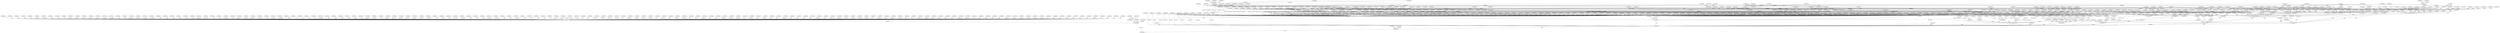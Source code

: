 digraph Ontology {
	page="11,17";
	edge [label="is a"];
	CCO_R0000168 -> CCO_R0000000;
	CCO_R0000007 -> CCO_R0000000;
	CCO_P0000175 -> CCO_P0000193;
	CCO_R0000077 -> CCO_R0000000;
	CCO_R0000111 -> CCO_R0000000;
	edge [label="part_of"];
	CCO_P0000039 -> CCO_P0000016;
	CCO_B0000073 -> CCO_U0000004;
	edge [label="participates_in"];
	CCO_B0000073 -> CCO_P0000194;
	CCO_B0000073 -> CCO_P0000057;
	CCO_P0000288 -> CCO_P0000287;
	CCO_P0000288 -> CCO_P0000199;
	CCO_B0000046 -> CCO_U0000004;
	edge [label="participates_in"];
	CCO_B0000046 -> CCO_P0000004;
	CCO_P0000005 -> CCO_P0000004;
	CCO_R0000138 -> CCO_R0000000;
	CCO_P0000060 -> CCO_P0000059;
	edge [label="part_of"];
	CCO_P0000060 -> CCO_P0000118;
	CCO_P0000115 -> CCO_P0000266;
	edge [label="part_of"];
	CCO_P0000115 -> CCO_P0000112;
	CCO_P0000222 -> CCO_P0000228;
	edge [label="part_of"];
	CCO_P0000222 -> CCO_P0000097;
	CCO_P0000307 -> CCO_P0000057;
	edge [label="part_of"];
	CCO_P0000300 -> CCO_P0000192;
	CCO_P0000300 -> CCO_P0000301;
	CCO_P0000250 -> CCO_P0000249;
	CCO_P0000169 -> CCO_P0000195;
	CCO_P0000169 -> CCO_P0000167;
	edge [label="part_of"];
	CCO_P0000191 -> CCO_P0000104;
	CCO_P0000191 -> CCO_P0000189;
	edge [label="part_of"];
	CCO_P0000134 -> CCO_P0000189;
	CCO_R0000080 -> CCO_R0000000;
	CCO_R0000139 -> CCO_R0000000;
	edge [label="part_of"];
	CCO_P0000179 -> CCO_P0000120;
	CCO_P0000217 -> CCO_P0000216;
	CCO_P0000217 -> CCO_P0000207;
	CCO_B0000144 -> CCO_U0000004;
	edge [label="participates_in"];
	CCO_B0000144 -> CCO_P0000004;
	CCO_P0000214 -> CCO_P0000210;
	CCO_P0000214 -> CCO_P0000126;
	CCO_P0000068 -> CCO_P0000240;
	edge [label="part_of"];
	CCO_P0000068 -> CCO_P0000120;
	CCO_R0000062 -> CCO_R0000000;
	CCO_R0000035 -> CCO_R0000000;
	CCO_B0000063 -> CCO_U0000004;
	edge [label="participates_in"];
	CCO_B0000063 -> CCO_P0000056;
	CCO_P0000160 -> CCO_P0000007;
	edge [label="part_of"];
	CCO_P0000085 -> CCO_P0000084;
	CCO_P0000099 -> CCO_P0000096;
	CCO_R0000131 -> CCO_R0000000;
	CCO_R0000147 -> CCO_R0000000;
	CCO_B0000022 -> CCO_U0000004;
	edge [label="participates_in"];
	CCO_B0000022 -> CCO_P0000108;
	CCO_B0000022 -> CCO_P0000117;
	CCO_B0000022 -> CCO_P0000120;
	CCO_B0000022 -> CCO_P0000103;
	CCO_R0000050 -> CCO_R0000000;
	CCO_B0000092 -> CCO_U0000004;
	edge [label="participates_in"];
	CCO_B0000092 -> CCO_P0000108;
	CCO_B0000101 -> CCO_U0000004;
	edge [label="participates_in"];
	CCO_B0000101 -> CCO_P0000004;
	CCO_R0000085 -> CCO_R0000000;
	edge [label="part_of"];
	CCO_P0000084 -> CCO_P0000037;
	edge [label="part_of"];
	CCO_P0000234 -> CCO_P0000103;
	CCO_R0000091 -> CCO_R0000000;
	CCO_U0000004 -> CCO_U0000003;
	edge [label="part_of"];
	CCO_P0000277 -> CCO_P0000265;
	CCO_P0000303 -> CCO_P0000134;
	edge [label="part_of"];
	CCO_P0000303 -> CCO_P0000192;
	CCO_B0000122 -> CCO_U0000004;
	edge [label="participates_in"];
	CCO_B0000122 -> CCO_P0000004;
	CCO_B0000113 -> CCO_U0000004;
	edge [label="participates_in"];
	CCO_B0000113 -> CCO_P0000004;
	CCO_P0000159 -> CCO_P0000007;
	CCO_P0000159 -> CCO_P0000163;
	CCO_R0000141 -> CCO_R0000000;
	CCO_P0000006 -> CCO_P0000157;
	CCO_R0000058 -> CCO_R0000000;
	CCO_P0000157 -> CCO_P0000005;
	CCO_B0000108 -> CCO_U0000004;
	edge [label="participates_in"];
	CCO_B0000108 -> CCO_P0000266;
	CCO_P0000076 -> CCO_P0000074;
	CCO_P0000295 -> CCO_P0000294;
	edge [label="part_of"];
	CCO_P0000044 -> CCO_P0000054;
	CCO_P0000044 -> CCO_P0000108;
	edge [label="part_of"];
	CCO_P0000283 -> CCO_P0000037;
	edge [label="part_of"];
	CCO_P0000259 -> CCO_P0000002;
	CCO_P0000182 -> CCO_P0000122;
	CCO_P0000022 -> CCO_P0000270;
	edge [label="part_of"];
	CCO_P0000022 -> CCO_P0000069;
	edge [label="part_of"];
	CCO_P0000033 -> CCO_P0000105;
	CCO_B0000014 -> CCO_U0000004;
	edge [label="participates_in"];
	CCO_B0000014 -> CCO_P0000004;
	CCO_B0000014 -> CCO_P0000010;
	CCO_R0000070 -> CCO_R0000000;
	CCO_P0000176 -> CCO_P0000193;
	edge [label="part_of"];
	CCO_P0000237 -> CCO_P0000265;
	CCO_B0000129 -> CCO_U0000004;
	edge [label="participates_in"];
	CCO_B0000129 -> CCO_P0000069;
	CCO_P0000224 -> CCO_P0000230;
	CCO_P0000224 -> CCO_P0000222;
	CCO_R0000046 -> CCO_R0000000;
	CCO_B0000037 -> CCO_U0000004;
	edge [label="participates_in"];
	CCO_B0000037 -> CCO_P0000130;
	CCO_R0000016 -> CCO_R0000000;
	CCO_R0000108 -> CCO_R0000000;
	CCO_R0000067 -> CCO_R0000000;
	CCO_P0000010 -> CCO_P0000262;
	edge [label="part_of"];
	CCO_P0000010 -> CCO_P0000273;
	CCO_R0000156 -> CCO_R0000000;
	CCO_B0000152 -> CCO_U0000004;
	edge [label="participates_in"];
	CCO_B0000152 -> CCO_P0000107;
	edge [label="part_of"];
	CCO_P0000174 -> CCO_P0000190;
	CCO_P0000109 -> CCO_P0000267;
	edge [label="part_of"];
	CCO_P0000109 -> CCO_P0000104;
	CCO_R0000110 -> CCO_R0000000;
	CCO_P0000087 -> CCO_P0000004;
	edge [label="part_of"];
	CCO_P0000087 -> CCO_P0000069;
	CCO_P0000297 -> CCO_P0000296;
	edge [label="part_of"];
	CCO_P0000025 -> CCO_P0000014;
	CCO_P0000040 -> CCO_P0000004;
	CCO_P0000184 -> CCO_P0000257;
	edge [label="part_of"];
	CCO_P0000184 -> CCO_P0000192;
	edge [label="part_of"];
	CCO_P0000108 -> CCO_P0000104;
	CCO_P0000158 -> CCO_P0000007;
	edge [label="part_of"];
	CCO_P0000078 -> CCO_P0000002;
	CCO_R0000024 -> CCO_R0000000;
	CCO_B0000016 -> CCO_U0000004;
	edge [label="participates_in"];
	CCO_B0000016 -> CCO_P0000004;
	CCO_P0000114 -> CCO_P0000267;
	edge [label="part_of"];
	CCO_P0000114 -> CCO_P0000112;
	CCO_B0000082 -> CCO_U0000004;
	edge [label="participates_in"];
	CCO_B0000082 -> CCO_P0000056;
	CCO_B0000047 -> CCO_U0000004;
	edge [label="participates_in"];
	CCO_B0000047 -> CCO_P0000004;
	CCO_B0000013 -> CCO_U0000004;
	edge [label="participates_in"];
	CCO_B0000013 -> CCO_P0000004;
	CCO_B0000013 -> CCO_P0000010;
	CCO_R0000153 -> CCO_R0000000;
	CCO_R0000076 -> CCO_R0000000;
	edge [label="part_of"];
	CCO_P0000260 -> CCO_P0000189;
	CCO_B0000103 -> CCO_U0000004;
	edge [label="participates_in"];
	CCO_B0000103 -> CCO_P0000004;
	CCO_P0000167 -> CCO_P0000009;
	edge [label="part_of"];
	CCO_P0000167 -> CCO_P0000011;
	CCO_B0000072 -> CCO_U0000004;
	edge [label="participates_in"];
	CCO_B0000072 -> CCO_P0000108;
	CCO_B0000100 -> CCO_U0000004;
	edge [label="participates_in"];
	CCO_B0000100 -> CCO_P0000069;
	edge [label="part_of"];
	CCO_P0000218 -> CCO_P0000206;
	CCO_P0000133 -> CCO_P0000056;
	CCO_R0000037 -> CCO_R0000000;
	edge [label="part_of"];
	CCO_P0000267 -> CCO_P0000038;
	CCO_P0000204 -> CCO_P0000139;
	CCO_P0000204 -> CCO_P0000202;
	CCO_R0000055 -> CCO_R0000000;
	edge [label="part_of"];
	CCO_P0000112 -> CCO_P0000103;
	CCO_P0000004 -> CCO_P0000294;
	edge [label="part_of"];
	CCO_P0000118 -> CCO_P0000117;
	CCO_R0000092 -> CCO_R0000000;
	CCO_B0000097 -> CCO_U0000004;
	edge [label="participates_in"];
	CCO_B0000097 -> CCO_P0000004;
	CCO_P0000070 -> CCO_P0000206;
	CCO_P0000067 -> CCO_P0000240;
	edge [label="part_of"];
	CCO_P0000067 -> CCO_P0000117;
	edge [label="part_of"];
	CCO_P0000306 -> CCO_P0000153;
	CCO_B0000064 -> CCO_U0000004;
	edge [label="participates_in"];
	CCO_B0000064 -> CCO_P0000069;
	CCO_B0000064 -> CCO_P0000037;
	CCO_P0000221 -> CCO_P0000207;
	CCO_P0000221 -> CCO_P0000220;
	CCO_B0000143 -> CCO_U0000004;
	edge [label="participates_in"];
	CCO_B0000143 -> CCO_P0000004;
	CCO_R0000165 -> CCO_R0000000;
	CCO_R0000114 -> CCO_R0000000;
	CCO_P0000265 -> CCO_P0000056;
	CCO_B0000059 -> CCO_U0000004;
	edge [label="participates_in"];
	CCO_B0000059 -> CCO_P0000194;
	CCO_P0000187 -> CCO_P0000040;
	CCO_B0000109 -> CCO_U0000004;
	edge [label="participates_in"];
	CCO_B0000109 -> CCO_P0000004;
	edge [label="part_of"];
	CCO_P0000034 -> CCO_P0000105;
	CCO_R0000095 -> CCO_R0000000;
	CCO_P0000156 -> CCO_P0000154;
	CCO_P0000156 -> CCO_P0000163;
	CCO_R0000140 -> CCO_R0000000;
	CCO_B0000146 -> CCO_U0000004;
	edge [label="participates_in"];
	CCO_B0000146 -> CCO_P0000056;
	CCO_B0000021 -> CCO_U0000004;
	edge [label="participates_in"];
	CCO_B0000021 -> CCO_P0000108;
	CCO_R0000123 -> CCO_R0000000;
	CCO_P0000202 -> CCO_P0000087;
	CCO_P0000202 -> CCO_P0000198;
	CCO_B0000118 -> CCO_U0000004;
	edge [label="participates_in"];
	CCO_B0000118 -> CCO_P0000069;
	CCO_B0000118 -> CCO_P0000117;
	CCO_B0000104 -> CCO_U0000004;
	edge [label="participates_in"];
	CCO_B0000104 -> CCO_P0000004;
	edge [label="part_of"];
	CCO_P0000126 -> CCO_P0000176;
	CCO_P0000126 -> CCO_P0000129;
	CCO_P0000168 -> CCO_P0000167;
	CCO_P0000168 -> CCO_P0000194;
	CCO_U0000005 -> CCO_U0000003;
	CCO_B0000051 -> CCO_U0000004;
	edge [label="participates_in"];
	CCO_B0000051 -> CCO_P0000004;
	edge [label="part_of"];
	CCO_P0000258 -> CCO_P0000002;
	CCO_R0000137 -> CCO_R0000000;
	CCO_B0000155 -> CCO_U0000004;
	edge [label="participates_in"];
	CCO_B0000155 -> CCO_P0000130;
	CCO_B0000079 -> CCO_U0000004;
	edge [label="participates_in"];
	CCO_B0000079 -> CCO_P0000093;
	edge [label="part_of"];
	CCO_P0000086 -> CCO_P0000084;
	CCO_R0000047 -> CCO_R0000000;
	CCO_B0000038 -> CCO_U0000004;
	edge [label="participates_in"];
	CCO_B0000038 -> CCO_P0000004;
	CCO_B0000017 -> CCO_U0000004;
	edge [label="participates_in"];
	CCO_B0000017 -> CCO_P0000015;
	edge [label="part_of"];
	CCO_P0000233 -> CCO_P0000106;
	CCO_R0000004 -> CCO_R0000000;
	CCO_R0000087 -> CCO_R0000000;
	CCO_R0000160 -> CCO_R0000000;
	CCO_B0000050 -> CCO_U0000004;
	edge [label="participates_in"];
	CCO_B0000050 -> CCO_P0000009;
	edge [label="part_of"];
	CCO_P0000101 -> CCO_P0000271;
	CCO_B0000054 -> CCO_U0000004;
	edge [label="participates_in"];
	CCO_B0000054 -> CCO_P0000056;
	CCO_B0000135 -> CCO_U0000004;
	edge [label="participates_in"];
	CCO_B0000135 -> CCO_P0000009;
	CCO_B0000123 -> CCO_U0000004;
	edge [label="participates_in"];
	CCO_B0000123 -> CCO_P0000037;
	CCO_R0000086 -> CCO_R0000000;
	CCO_R0000036 -> CCO_R0000000;
	edge [label="part_of"];
	CCO_P0000240 -> CCO_P0000104;
	CCO_P0000240 -> CCO_P0000189;
	CCO_P0000199 -> CCO_P0000004;
	CCO_P0000151 -> CCO_P0000095;
	edge [label="part_of"];
	CCO_P0000096 -> CCO_P0000056;
	edge [label="part_of"];
	CCO_P0000294 -> CCO_P0000056;
	edge [label="part_of"];
	CCO_P0000247 -> CCO_P0000243;
	CCO_B0000154 -> CCO_U0000004;
	edge [label="participates_in"];
	CCO_B0000154 -> CCO_P0000108;
	CCO_B0000154 -> CCO_P0000117;
	CCO_B0000154 -> CCO_P0000120;
	CCO_P0000091 -> CCO_P0000282;
	edge [label="part_of"];
	CCO_P0000091 -> CCO_P0000139;
	CCO_P0000018 -> CCO_P0000267;
	edge [label="part_of"];
	CCO_P0000018 -> CCO_P0000069;
	CCO_P0000238 -> CCO_P0000237;
	edge [label="part_of"];
	CCO_P0000238 -> CCO_P0000104;
	CCO_P0000077 -> CCO_P0000074;
	edge [label="part_of"];
	CCO_P0000190 -> CCO_P0000103;
	CCO_B0000025 -> CCO_U0000004;
	edge [label="participates_in"];
	CCO_B0000025 -> CCO_P0000004;
	CCO_B0000035 -> CCO_U0000004;
	edge [label="participates_in"];
	CCO_B0000035 -> CCO_P0000124;
	CCO_R0000060 -> CCO_R0000000;
	CCO_R0000019 -> CCO_R0000000;
	CCO_R0000130 -> CCO_R0000000;
	edge [label="part_of"];
	CCO_P0000082 -> CCO_P0000002;
	CCO_R0000084 -> CCO_R0000000;
	edge [label="part_of"];
	CCO_P0000268 -> CCO_P0000038;
	CCO_P0000132 -> CCO_P0000189;
	edge [label="part_of"];
	CCO_P0000132 -> CCO_P0000120;
	CCO_U0000003 -> CCO_U0000001;
	edge [label="part_of"];
	CCO_P0000024 -> CCO_P0000013;
	edge [label="part_of"];
	CCO_P0000051 -> CCO_P0000054;
	CCO_P0000219 -> CCO_P0000207;
	CCO_P0000219 -> CCO_P0000218;
	CCO_R0000082 -> CCO_R0000000;
	CCO_B0000020 -> CCO_U0000004;
	edge [label="participates_in"];
	CCO_B0000020 -> CCO_P0000103;
	CCO_R0000068 -> CCO_R0000000;
	CCO_R0000079 -> CCO_R0000000;
	CCO_P0000207 -> CCO_P0000206;
	CCO_R0000056 -> CCO_R0000000;
	CCO_B0000071 -> CCO_U0000004;
	edge [label="participates_in"];
	CCO_B0000071 -> CCO_P0000004;
	CCO_B0000110 -> CCO_U0000004;
	edge [label="participates_in"];
	CCO_B0000110 -> CCO_P0000069;
	CCO_B0000110 -> CCO_P0000056;
	CCO_R0000074 -> CCO_R0000000;
	edge [label="part_of"];
	CCO_P0000180 -> CCO_P0000054;
	CCO_P0000180 -> CCO_P0000108;
	edge [label="part_of"];
	CCO_P0000015 -> CCO_P0000273;
	CCO_P0000272 -> CCO_P0000269;
	edge [label="part_of"];
	CCO_P0000272 -> CCO_P0000265;
	CCO_R0000011 -> CCO_R0000000;
	edge [label="part_of"];
	CCO_P0000106 -> CCO_P0000104;
	CCO_P0000215 -> CCO_P0000211;
	CCO_P0000215 -> CCO_P0000126;
	edge [label="part_of"];
	CCO_P0000284 -> CCO_P0000265;
	edge [label="part_of"];
	CCO_P0000144 -> CCO_P0000106;
	CCO_B0000008 -> CCO_U0000004;
	edge [label="participates_in"];
	CCO_B0000008 -> CCO_P0000108;
	CCO_B0000008 -> CCO_P0000068;
	CCO_B0000008 -> CCO_P0000067;
	CCO_R0000105 -> CCO_R0000000;
	CCO_B0000041 -> CCO_U0000004;
	edge [label="participates_in"];
	CCO_B0000041 -> CCO_P0000194;
	CCO_R0000075 -> CCO_R0000000;
	CCO_R0000146 -> CCO_R0000000;
	CCO_R0000133 -> CCO_R0000000;
	edge [label="part_of"];
	CCO_P0000232 -> CCO_P0000160;
	CCO_R0000034 -> CCO_R0000000;
	CCO_P0000117 -> CCO_P0000103;
	CCO_P0000256 -> CCO_P0000254;
	CCO_P0000256 -> CCO_P0000132;
	CCO_B0000105 -> CCO_U0000004;
	edge [label="participates_in"];
	CCO_B0000105 -> CCO_P0000004;
	CCO_B0000127 -> CCO_U0000004;
	edge [label="participates_in"];
	CCO_B0000127 -> CCO_P0000188;
	edge [label="part_of"];
	CCO_P0000058 -> CCO_P0000037;
	CCO_P0000196 -> CCO_P0000208;
	CCO_P0000196 -> CCO_P0000089;
	edge [label="part_of"];
	CCO_P0000241 -> CCO_P0000189;
	CCO_P0000279 -> CCO_P0000277;
	edge [label="part_of"];
	CCO_P0000279 -> CCO_P0000112;
	CCO_B0000098 -> CCO_U0000004;
	edge [label="participates_in"];
	CCO_B0000098 -> CCO_P0000004;
	CCO_B0000015 -> CCO_U0000004;
	edge [label="participates_in"];
	CCO_B0000015 -> CCO_P0000004;
	CCO_B0000015 -> CCO_P0000010;
	CCO_P0000041 -> CCO_P0000040;
	CCO_B0000007 -> CCO_U0000004;
	edge [label="participates_in"];
	CCO_B0000007 -> CCO_P0000015;
	CCO_R0000022 -> CCO_R0000000;
	edge [label="part_of"];
	CCO_P0000069 -> CCO_P0000016;
	CCO_B0000090 -> CCO_U0000004;
	edge [label="participates_in"];
	CCO_B0000090 -> CCO_P0000004;
	edge [label="part_of"];
	CCO_P0000083 -> CCO_P0000002;
	CCO_P0000075 -> CCO_P0000074;
	CCO_R0000032 -> CCO_R0000000;
	CCO_P0000229 -> CCO_P0000228;
	CCO_B0000034 -> CCO_U0000004;
	edge [label="participates_in"];
	CCO_B0000034 -> CCO_P0000103;
	CCO_R0000044 -> CCO_R0000000;
	CCO_R0000018 -> CCO_R0000000;
	CCO_B0000083 -> CCO_U0000004;
	edge [label="participates_in"];
	CCO_B0000083 -> CCO_P0000194;
	edge [label="part_of"];
	CCO_P0000047 -> CCO_P0000054;
	CCO_P0000047 -> CCO_P0000108;
	CCO_R0000096 -> CCO_R0000000;
	CCO_B0000116 -> CCO_U0000004;
	edge [label="participates_in"];
	CCO_B0000116 -> CCO_P0000197;
	CCO_B0000111 -> CCO_U0000004;
	edge [label="participates_in"];
	CCO_B0000111 -> CCO_P0000056;
	edge [label="part_of"];
	CCO_P0000150 -> CCO_P0000160;
	edge [label="part_of"];
	CCO_P0000035 -> CCO_P0000105;
	edge [label="part_of"];
	CCO_P0000220 -> CCO_P0000206;
	CCO_R0000090 -> CCO_R0000000;
	CCO_B0000095 -> CCO_U0000004;
	edge [label="participates_in"];
	CCO_B0000095 -> CCO_P0000103;
	CCO_R0000005 -> CCO_R0000000;
	edge [label="part_of"];
	CCO_P0000166 -> CCO_P0000183;
	CCO_P0000203 -> CCO_P0000199;
	CCO_P0000203 -> CCO_P0000087;
	CCO_R0000026 -> CCO_R0000000;
	CCO_R0000166 -> CCO_R0000000;
	edge [label="part_of"];
	CCO_P0000257 -> CCO_P0000189;
	CCO_B0000018 -> CCO_U0000004;
	edge [label="participates_in"];
	CCO_B0000018 -> CCO_P0000003;
	CCO_P0000008 -> CCO_P0000005;
	CCO_P0000170 -> CCO_P0000009;
	edge [label="part_of"];
	CCO_P0000170 -> CCO_P0000015;
	CCO_B0000026 -> CCO_U0000004;
	edge [label="participates_in"];
	CCO_B0000026 -> CCO_P0000108;
	CCO_B0000026 -> CCO_P0000233;
	edge [label="part_of"];
	CCO_P0000090 -> CCO_P0000069;
	edge [label="part_of"];
	CCO_P0000001 -> CCO_P0000058;
	CCO_B0000006 -> CCO_U0000004;
	edge [label="participates_in"];
	CCO_B0000006 -> CCO_P0000124;
	CCO_P0000127 -> CCO_P0000004;
	CCO_P0000145 -> CCO_P0000173;
	edge [label="part_of"];
	CCO_P0000046 -> CCO_P0000108;
	CCO_B0000005 -> CCO_U0000004;
	edge [label="participates_in"];
	CCO_B0000005 -> CCO_P0000004;
	CCO_B0000005 -> CCO_P0000010;
	CCO_R0000151 -> CCO_R0000000;
	CCO_R0000053 -> CCO_R0000000;
	CCO_P0000301 -> CCO_P0000254;
	CCO_B0000061 -> CCO_U0000004;
	edge [label="participates_in"];
	CCO_B0000061 -> CCO_P0000004;
	CCO_R0000102 -> CCO_R0000000;
	CCO_B0000084 -> CCO_U0000004;
	edge [label="participates_in"];
	CCO_B0000084 -> CCO_P0000004;
	edge [label="part_of"];
	CCO_P0000186 -> CCO_P0000058;
	CCO_B0000032 -> CCO_U0000004;
	edge [label="participates_in"];
	CCO_B0000032 -> CCO_P0000294;
	edge [label="part_of"];
	CCO_P0000089 -> CCO_P0000013;
	CCO_P0000089 -> CCO_P0000124;
	edge [label="part_of"];
	CCO_P0000036 -> CCO_P0000105;
	CCO_R0000145 -> CCO_R0000000;
	edge [label="part_of"];
	CCO_P0000216 -> CCO_P0000206;
	edge [label="part_of"];
	CCO_P0000266 -> CCO_P0000038;
	CCO_P0000239 -> CCO_P0000237;
	edge [label="part_of"];
	CCO_P0000239 -> CCO_P0000112;
	CCO_B0000134 -> CCO_U0000004;
	edge [label="participates_in"];
	CCO_B0000134 -> CCO_P0000056;
	CCO_P0000093 -> CCO_P0000092;
	CCO_P0000093 -> CCO_P0000164;
	CCO_P0000139 -> CCO_P0000087;
	edge [label="part_of"];
	CCO_P0000139 -> CCO_P0000090;
	CCO_B0000145 -> CCO_U0000004;
	edge [label="participates_in"];
	CCO_B0000145 -> CCO_P0000004;
	CCO_P0000122 -> CCO_P0000044;
	CCO_P0000231 -> CCO_P0000137;
	CCO_P0000293 -> CCO_P0000200;
	CCO_P0000293 -> CCO_P0000005;
	edge [label="part_of"];
	CCO_P0000293 -> CCO_P0000105;
	edge [label="part_of"];
	CCO_P0000178 -> CCO_P0000103;
	edge [label="part_of"];
	CCO_P0000248 -> CCO_P0000242;
	CCO_U0000007 -> CCO_U0000002;
	CCO_B0000010 -> CCO_U0000004;
	edge [label="participates_in"];
	CCO_B0000010 -> CCO_P0000194;
	CCO_R0000065 -> CCO_R0000000;
	CCO_P0000062 -> CCO_P0000242;
	edge [label="part_of"];
	CCO_P0000062 -> CCO_P0000120;
	CCO_R0000122 -> CCO_R0000000;
	CCO_P0000289 -> CCO_P0000287;
	CCO_P0000289 -> CCO_P0000198;
	CCO_B0000062 -> CCO_U0000004;
	edge [label="participates_in"];
	CCO_B0000062 -> CCO_P0000004;
	CCO_P0000116 -> CCO_P0000270;
	edge [label="part_of"];
	CCO_P0000116 -> CCO_P0000112;
	CCO_P0000056 -> CCO_U0000002;
	CCO_B0000040 -> CCO_U0000004;
	edge [label="participates_in"];
	CCO_B0000040 -> CCO_P0000004;
	CCO_R0000073 -> CCO_R0000000;
	CCO_U0000010 -> CCO_U0000001;
	CCO_P0000028 -> CCO_P0000005;
	CCO_B0000052 -> CCO_U0000004;
	edge [label="participates_in"];
	CCO_B0000052 -> CCO_P0000004;
	CCO_P0000278 -> CCO_P0000277;
	edge [label="part_of"];
	CCO_P0000278 -> CCO_P0000104;
	CCO_R0000028 -> CCO_R0000000;
	edge [label="part_of"];
	CCO_P0000128 -> CCO_P0000104;
	CCO_B0000119 -> CCO_U0000004;
	edge [label="participates_in"];
	CCO_B0000119 -> CCO_P0000056;
	CCO_P0000061 -> CCO_P0000059;
	edge [label="part_of"];
	CCO_P0000061 -> CCO_P0000119;
	CCO_P0000274 -> CCO_P0000262;
	edge [label="part_of"];
	CCO_P0000274 -> CCO_P0000272;
	CCO_P0000271 -> CCO_P0000038;
	edge [label="part_of"];
	CCO_P0000271 -> CCO_P0000265;
	CCO_R0000124 -> CCO_R0000000;
	edge [label="part_of"];
	CCO_P0000263 -> CCO_P0000269;
	CCO_P0000285 -> CCO_P0000284;
	CCO_B0000128 -> CCO_U0000004;
	edge [label="participates_in"];
	CCO_B0000128 -> CCO_P0000108;
	CCO_B0000128 -> CCO_P0000103;
	CCO_P0000208 -> CCO_P0000124;
	CCO_P0000208 -> CCO_P0000198;
	CCO_P0000098 -> CCO_P0000252;
	CCO_R0000132 -> CCO_R0000000;
	CCO_P0000059 -> CCO_P0000242;
	edge [label="part_of"];
	CCO_P0000059 -> CCO_P0000117;
	edge [label="part_of"];
	CCO_P0000153 -> CCO_P0000152;
	CCO_P0000165 -> CCO_P0000005;
	CCO_B0000036 -> CCO_U0000004;
	edge [label="participates_in"];
	CCO_B0000036 -> CCO_P0000112;
	edge [label="part_of"];
	CCO_P0000081 -> CCO_P0000002;
	CCO_R0000025 -> CCO_R0000000;
	CCO_R0000117 -> CCO_R0000000;
	CCO_B0000153 -> CCO_U0000004;
	edge [label="participates_in"];
	CCO_B0000153 -> CCO_P0000194;
	CCO_P0000302 -> CCO_P0000134;
	edge [label="part_of"];
	CCO_P0000302 -> CCO_P0000191;
	CCO_R0000081 -> CCO_R0000000;
	CCO_R0000045 -> CCO_R0000000;
	CCO_P0000292 -> CCO_P0000285;
	CCO_B0000045 -> CCO_U0000004;
	edge [label="participates_in"];
	CCO_B0000045 -> CCO_P0000056;
	CCO_R0000010 -> CCO_R0000000;
	CCO_P0000007 -> CCO_P0000157;
	CCO_B0000033 -> CCO_U0000004;
	edge [label="participates_in"];
	CCO_B0000033 -> CCO_P0000294;
	CCO_B0000133 -> CCO_U0000004;
	edge [label="participates_in"];
	CCO_B0000133 -> CCO_P0000004;
	CCO_B0000102 -> CCO_U0000004;
	edge [label="participates_in"];
	CCO_B0000102 -> CCO_P0000078;
	edge [label="part_of"];
	CCO_P0000177 -> CCO_P0000037;
	CCO_R0000154 -> CCO_R0000000;
	edge [label="part_of"];
	CCO_P0000011 -> CCO_P0000273;
	CCO_B0000096 -> CCO_U0000004;
	edge [label="participates_in"];
	CCO_B0000096 -> CCO_P0000004;
	CCO_R0000023 -> CCO_R0000000;
	CCO_B0000107 -> CCO_U0000004;
	edge [label="participates_in"];
	CCO_B0000107 -> CCO_P0000092;
	CCO_R0000029 -> CCO_R0000000;
	CCO_B0000085 -> CCO_U0000004;
	edge [label="participates_in"];
	CCO_B0000085 -> CCO_P0000004;
	CCO_R0000066 -> CCO_R0000000;
	CCO_B0000149 -> CCO_U0000004;
	edge [label="participates_in"];
	CCO_B0000149 -> CCO_P0000056;
	CCO_R0000072 -> CCO_R0000000;
	CCO_B0000093 -> CCO_U0000004;
	edge [label="participates_in"];
	CCO_B0000093 -> CCO_P0000004;
	CCO_P0000065 -> CCO_P0000189;
	edge [label="part_of"];
	CCO_P0000065 -> CCO_P0000117;
	CCO_B0000141 -> CCO_U0000004;
	edge [label="participates_in"];
	CCO_B0000141 -> CCO_P0000011;
	CCO_B0000125 -> CCO_U0000004;
	edge [label="participates_in"];
	CCO_B0000125 -> CCO_P0000194;
	CCO_P0000092 -> CCO_P0000005;
	CCO_P0000092 -> CCO_P0000087;
	CCO_U0000008 -> CCO_U0000002;
	CCO_P0000163 -> CCO_P0000005;
	CCO_R0000020 -> CCO_R0000000;
	CCO_P0000021 -> CCO_P0000019;
	CCO_P0000057 -> CCO_P0000198;
	CCO_P0000230 -> CCO_P0000228;
	CCO_R0000059 -> CCO_R0000000;
	edge [label="part_of"];
	CCO_P0000138 -> CCO_P0000056;
	CCO_P0000037 -> CCO_P0000056;
	CCO_B0000158 -> CCO_U0000004;
	edge [label="participates_in"];
	CCO_B0000158 -> CCO_P0000004;
	CCO_P0000064 -> CCO_P0000062;
	edge [label="part_of"];
	CCO_P0000064 -> CCO_P0000123;
	CCO_P0000088 -> CCO_P0000124;
	edge [label="part_of"];
	CCO_P0000088 -> CCO_P0000010;
	CCO_P0000147 -> CCO_P0000146;
	CCO_R0000157 -> CCO_R0000000;
	edge [label="part_of"];
	CCO_P0000121 -> CCO_P0000120;
	CCO_P0000053 -> CCO_P0000095;
	CCO_B0000151 -> CCO_U0000004;
	edge [label="participates_in"];
	CCO_B0000151 -> CCO_P0000124;
	CCO_R0000002 -> CCO_R0000000;
	edge [label="part_of"];
	CCO_P0000249 -> CCO_P0000265;
	CCO_R0000119 -> CCO_R0000000;
	CCO_P0000242 -> CCO_P0000029;
	CCO_P0000020 -> CCO_P0000019;
	CCO_B0000121 -> CCO_U0000004;
	edge [label="participates_in"];
	CCO_B0000121 -> CCO_P0000004;
	CCO_P0000095 -> CCO_P0000087;
	CCO_P0000129 -> CCO_P0000124;
	edge [label="part_of"];
	CCO_P0000129 -> CCO_P0000193;
	edge [label="part_of"];
	CCO_P0000304 -> CCO_P0000240;
	CCO_P0000225 -> CCO_P0000228;
	edge [label="part_of"];
	CCO_P0000225 -> CCO_P0000098;
	CCO_P0000286 -> CCO_P0000284;
	CCO_B0000114 -> CCO_U0000004;
	edge [label="participates_in"];
	CCO_B0000114 -> CCO_P0000004;
	CCO_B0000023 -> CCO_U0000004;
	edge [label="participates_in"];
	CCO_B0000023 -> CCO_P0000004;
	CCO_R0000163 -> CCO_R0000000;
	CCO_P0000194 -> CCO_P0000009;
	CCO_P0000194 -> CCO_P0000198;
	CCO_R0000129 -> CCO_R0000000;
	CCO_P0000255 -> CCO_P0000254;
	CCO_P0000255 -> CCO_P0000065;
	CCO_B0000070 -> CCO_U0000004;
	edge [label="participates_in"];
	CCO_B0000070 -> CCO_P0000004;
	CCO_B0000132 -> CCO_U0000004;
	edge [label="participates_in"];
	CCO_B0000132 -> CCO_P0000288;
	edge [label="part_of"];
	CCO_P0000031 -> CCO_P0000069;
	CCO_R0000039 -> CCO_R0000000;
	CCO_P0000014 -> CCO_P0000263;
	edge [label="part_of"];
	CCO_P0000014 -> CCO_P0000273;
	CCO_R0000126 -> CCO_R0000000;
	CCO_P0000111 -> CCO_P0000270;
	edge [label="part_of"];
	CCO_P0000111 -> CCO_P0000104;
	CCO_P0000243 -> CCO_P0000058;
	CCO_P0000273 -> CCO_P0000269;
	edge [label="part_of"];
	CCO_P0000273 -> CCO_P0000037;
	edge [label="part_of"];
	CCO_P0000107 -> CCO_P0000106;
	edge [label="part_of"];
	CCO_P0000141 -> CCO_P0000103;
	edge [label="part_of"];
	CCO_P0000080 -> CCO_P0000079;
	CCO_P0000072 -> CCO_P0000070;
	CCO_P0000072 -> CCO_P0000218;
	edge [label="part_of"];
	CCO_P0000206 -> CCO_P0000069;
	CCO_U0000002 -> CCO_U0000000;
	CCO_B0000156 -> CCO_U0000004;
	edge [label="participates_in"];
	CCO_B0000156 -> CCO_P0000004;
	CCO_R0000107 -> CCO_R0000000;
	CCO_P0000131 -> CCO_P0000242;
	edge [label="part_of"];
	CCO_P0000131 -> CCO_P0000117;
	CCO_B0000049 -> CCO_U0000004;
	edge [label="participates_in"];
	CCO_B0000049 -> CCO_P0000004;
	CCO_B0000076 -> CCO_U0000004;
	edge [label="participates_in"];
	CCO_B0000076 -> CCO_P0000004;
	CCO_P0000209 -> CCO_P0000199;
	CCO_P0000209 -> CCO_P0000124;
	CCO_P0000227 -> CCO_P0000230;
	CCO_P0000227 -> CCO_P0000225;
	CCO_R0000042 -> CCO_R0000000;
	CCO_P0000164 -> CCO_P0000005;
	CCO_B0000057 -> CCO_U0000004;
	edge [label="participates_in"];
	CCO_B0000057 -> CCO_P0000004;
	CCO_P0000049 -> CCO_P0000254;
	edge [label="part_of"];
	CCO_P0000049 -> CCO_P0000108;
	CCO_P0000049 -> CCO_P0000191;
	CCO_R0000054 -> CCO_R0000000;
	CCO_R0000144 -> CCO_R0000000;
	CCO_P0000244 -> CCO_P0000058;
	CCO_R0000063 -> CCO_R0000000;
	CCO_R0000051 -> CCO_R0000000;
	CCO_P0000188 -> CCO_P0000200;
	edge [label="part_of"];
	CCO_P0000188 -> CCO_P0000108;
	CCO_P0000291 -> CCO_P0000260;
	edge [label="part_of"];
	CCO_P0000291 -> CCO_P0000192;
	edge [label="part_of"];
	CCO_P0000054 -> CCO_P0000104;
	edge [label="part_of"];
	CCO_P0000264 -> CCO_P0000269;
	CCO_B0000150 -> CCO_U0000004;
	edge [label="participates_in"];
	CCO_B0000150 -> CCO_P0000117;
	CCO_R0000083 -> CCO_R0000000;
	CCO_B0000080 -> CCO_U0000004;
	edge [label="participates_in"];
	CCO_B0000080 -> CCO_P0000194;
	CCO_R0000033 -> CCO_R0000000;
	edge [label="part_of"];
	CCO_P0000146 -> CCO_P0000145;
	CCO_R0000104 -> CCO_R0000000;
	CCO_B0000075 -> CCO_U0000004;
	edge [label="participates_in"];
	CCO_B0000075 -> CCO_P0000004;
	CCO_B0000120 -> CCO_U0000004;
	edge [label="participates_in"];
	CCO_B0000120 -> CCO_P0000004;
	edge [label="part_of"];
	CCO_P0000026 -> CCO_P0000015;
	CCO_P0000009 -> CCO_P0000004;
	CCO_R0000134 -> CCO_R0000000;
	CCO_P0000152 -> CCO_P0000005;
	CCO_R0000008 -> CCO_R0000000;
	CCO_R0000125 -> CCO_R0000000;
	CCO_P0000140 -> CCO_P0000058;
	CCO_B0000131 -> CCO_U0000004;
	edge [label="participates_in"];
	CCO_B0000131 -> CCO_P0000069;
	CCO_B0000126 -> CCO_U0000004;
	edge [label="participates_in"];
	CCO_B0000126 -> CCO_P0000011;
	CCO_P0000063 -> CCO_P0000062;
	edge [label="part_of"];
	CCO_P0000063 -> CCO_P0000121;
	CCO_P0000197 -> CCO_P0000089;
	CCO_P0000197 -> CCO_P0000209;
	edge [label="part_of"];
	CCO_P0000029 -> CCO_P0000265;
	edge [label="part_of"];
	CCO_P0000074 -> CCO_P0000016;
	CCO_U0000009 -> CCO_U0000001;
	CCO_R0000089 -> CCO_R0000000;
	edge [label="part_of"];
	CCO_P0000043 -> CCO_P0000054;
	CCO_P0000043 -> CCO_P0000108;
	CCO_B0000086 -> CCO_U0000004;
	edge [label="participates_in"];
	CCO_B0000086 -> CCO_P0000004;
	CCO_R0000015 -> CCO_R0000000;
	CCO_B0000094 -> CCO_U0000004;
	edge [label="participates_in"];
	CCO_B0000094 -> CCO_P0000056;
	CCO_R0000099 -> CCO_R0000000;
	CCO_R0000143 -> CCO_R0000000;
	CCO_P0000181 -> CCO_P0000122;
	CCO_R0000164 -> CCO_R0000000;
	CCO_B0000042 -> CCO_U0000004;
	edge [label="participates_in"];
	CCO_B0000042 -> CCO_P0000093;
	edge [label="part_of"];
	CCO_P0000050 -> CCO_P0000054;
	edge [label="part_of"];
	CCO_P0000228 -> CCO_P0000096;
	CCO_B0000043 -> CCO_U0000004;
	edge [label="participates_in"];
	CCO_B0000043 -> CCO_P0000056;
	CCO_R0000116 -> CCO_R0000000;
	edge [label="part_of"];
	CCO_P0000254 -> CCO_P0000189;
	edge [label="part_of"];
	CCO_P0000280 -> CCO_P0000269;
	CCO_P0000205 -> CCO_P0000139;
	CCO_P0000205 -> CCO_P0000203;
	CCO_B0000058 -> CCO_U0000004;
	edge [label="participates_in"];
	CCO_B0000058 -> CCO_P0000004;
	edge [label="part_of"];
	CCO_P0000130 -> CCO_P0000069;
	CCO_P0000073 -> CCO_P0000070;
	CCO_P0000073 -> CCO_P0000220;
	edge [label="part_of"];
	CCO_P0000048 -> CCO_P0000054;
	CCO_P0000048 -> CCO_P0000108;
	CCO_B0000117 -> CCO_U0000004;
	edge [label="participates_in"];
	CCO_B0000117 -> CCO_P0000004;
	CCO_R0000001 -> CCO_R0000000;
	edge [label="part_of"];
	CCO_P0000104 -> CCO_P0000103;
	CCO_P0000212 -> CCO_P0000210;
	CCO_P0000212 -> CCO_P0000125;
	CCO_R0000013 -> CCO_R0000000;
	CCO_B0000019 -> CCO_U0000004;
	edge [label="participates_in"];
	CCO_B0000019 -> CCO_P0000124;
	edge [label="part_of"];
	CCO_P0000149 -> CCO_P0000082;
	CCO_R0000159 -> CCO_R0000000;
	CCO_R0000043 -> CCO_R0000000;
	CCO_R0000103 -> CCO_R0000000;
	CCO_R0000027 -> CCO_R0000000;
	CCO_R0000152 -> CCO_R0000000;
	edge [label="part_of"];
	CCO_P0000261 -> CCO_P0000189;
	CCO_R0000021 -> CCO_R0000000;
	edge [label="part_of"];
	CCO_P0000123 -> CCO_P0000120;
	edge [label="part_of"];
	CCO_P0000030 -> CCO_P0000273;
	CCO_B0000001 -> CCO_U0000004;
	edge [label="participates_in"];
	CCO_B0000001 -> CCO_P0000004;
	CCO_B0000031 -> CCO_U0000004;
	edge [label="participates_in"];
	CCO_B0000031 -> CCO_P0000056;
	CCO_P0000171 -> CCO_P0000194;
	CCO_P0000171 -> CCO_P0000170;
	CCO_B0000078 -> CCO_U0000004;
	edge [label="participates_in"];
	CCO_B0000078 -> CCO_P0000004;
	CCO_P0000013 -> CCO_P0000264;
	edge [label="part_of"];
	CCO_P0000013 -> CCO_P0000273;
	CCO_P0000290 -> CCO_P0000260;
	edge [label="part_of"];
	CCO_P0000290 -> CCO_P0000191;
	CCO_B0000130 -> CCO_U0000004;
	edge [label="participates_in"];
	CCO_B0000130 -> CCO_P0000131;
	CCO_P0000211 -> CCO_P0000129;
	CCO_P0000211 -> CCO_P0000209;
	CCO_R0000149 -> CCO_R0000000;
	CCO_B0000112 -> CCO_U0000004;
	edge [label="participates_in"];
	CCO_B0000112 -> CCO_P0000004;
	edge [label="part_of"];
	CCO_P0000066 -> CCO_P0000002;
	CCO_R0000014 -> CCO_R0000000;
	CCO_R0000142 -> CCO_R0000000;
	CCO_R0000078 -> CCO_R0000000;
	edge [label="part_of"];
	CCO_P0000032 -> CCO_P0000105;
	CCO_P0000223 -> CCO_P0000222;
	CCO_P0000223 -> CCO_P0000229;
	CCO_P0000276 -> CCO_P0000264;
	edge [label="part_of"];
	CCO_P0000276 -> CCO_P0000272;
	CCO_B0000060 -> CCO_U0000004;
	edge [label="participates_in"];
	CCO_B0000060 -> CCO_P0000004;
	CCO_B0000055 -> CCO_U0000004;
	edge [label="participates_in"];
	CCO_B0000055 -> CCO_P0000004;
	CCO_P0000071 -> CCO_P0000216;
	CCO_P0000071 -> CCO_P0000070;
	CCO_U0000001 -> CCO_U0000000;
	CCO_P0000200 -> CCO_P0000178;
	edge [label="part_of"];
	CCO_P0000252 -> CCO_P0000096;
	CCO_R0000155 -> CCO_R0000000;
	CCO_R0000097 -> CCO_R0000000;
	CCO_P0000124 -> CCO_P0000004;
	edge [label="part_of"];
	CCO_P0000124 -> CCO_P0000037;
	edge [label="part_of"];
	CCO_P0000119 -> CCO_P0000117;
	CCO_R0000009 -> CCO_R0000000;
	edge [label="part_of"];
	CCO_P0000298 -> CCO_P0000240;
	CCO_B0000067 -> CCO_U0000004;
	edge [label="participates_in"];
	CCO_B0000067 -> CCO_P0000004;
	edge [label="part_of"];
	CCO_P0000305 -> CCO_P0000107;
	edge [label="part_of"];
	CCO_P0000003 -> CCO_P0000038;
	CCO_R0000012 -> CCO_R0000000;
	CCO_P0000281 -> CCO_P0000283;
	CCO_R0000112 -> CCO_R0000000;
	CCO_P0000052 -> CCO_P0000057;
	CCO_P0000113 -> CCO_P0000268;
	edge [label="part_of"];
	CCO_P0000113 -> CCO_P0000112;
	CCO_B0000065 -> CCO_U0000004;
	edge [label="participates_in"];
	CCO_B0000065 -> CCO_P0000004;
	CCO_R0000052 -> CCO_R0000000;
	CCO_P0000193 -> CCO_P0000037;
	CCO_P0000173 -> CCO_P0000004;
	CCO_R0000161 -> CCO_R0000000;
	CCO_R0000000 -> CCO_U0000001;
	edge [label="part_of"];
	CCO_P0000097 -> CCO_P0000251;
	CCO_R0000071 -> CCO_R0000000;
	CCO_B0000002 -> CCO_U0000004;
	edge [label="participates_in"];
	CCO_B0000002 -> CCO_P0000004;
	CCO_P0000226 -> CCO_P0000225;
	CCO_P0000226 -> CCO_P0000229;
	edge [label="part_of"];
	CCO_P0000253 -> CCO_P0000002;
	CCO_P0000102 -> CCO_P0000056;
	CCO_R0000120 -> CCO_R0000000;
	CCO_P0000162 -> CCO_P0000005;
	CCO_R0000003 -> CCO_R0000000;
	CCO_B0000124 -> CCO_U0000004;
	edge [label="participates_in"];
	CCO_B0000124 -> CCO_P0000106;
	CCO_R0000061 -> CCO_R0000000;
	CCO_P0000120 -> CCO_P0000103;
	CCO_R0000031 -> CCO_R0000000;
	CCO_B0000024 -> CCO_U0000004;
	edge [label="participates_in"];
	CCO_B0000024 -> CCO_P0000004;
	CCO_P0000019 -> CCO_P0000266;
	edge [label="part_of"];
	CCO_P0000019 -> CCO_P0000069;
	CCO_B0000087 -> CCO_U0000004;
	edge [label="participates_in"];
	CCO_B0000087 -> CCO_P0000004;
	CCO_P0000155 -> CCO_P0000162;
	CCO_P0000155 -> CCO_P0000154;
	CCO_R0000093 -> CCO_R0000000;
	CCO_P0000137 -> CCO_P0000004;
	CCO_P0000055 -> CCO_P0000158;
	CCO_B0000137 -> CCO_U0000004;
	edge [label="participates_in"];
	CCO_B0000137 -> CCO_P0000004;
	CCO_R0000040 -> CCO_R0000000;
	CCO_B0000012 -> CCO_U0000004;
	edge [label="participates_in"];
	CCO_B0000012 -> CCO_P0000194;
	edge [label="part_of"];
	CCO_P0000143 -> CCO_P0000096;
	CCO_B0000142 -> CCO_U0000004;
	edge [label="participates_in"];
	CCO_B0000142 -> CCO_P0000194;
	CCO_B0000142 -> CCO_P0000198;
	CCO_B0000039 -> CCO_U0000004;
	edge [label="participates_in"];
	CCO_B0000039 -> CCO_P0000004;
	CCO_R0000064 -> CCO_R0000000;
	CCO_R0000136 -> CCO_R0000000;
	edge [label="part_of"];
	CCO_P0000079 -> CCO_P0000037;
	CCO_P0000042 -> CCO_P0000104;
	CCO_B0000088 -> CCO_U0000004;
	edge [label="participates_in"];
	CCO_B0000088 -> CCO_P0000004;
	CCO_R0000115 -> CCO_R0000000;
	CCO_B0000136 -> CCO_U0000004;
	edge [label="participates_in"];
	CCO_B0000136 -> CCO_P0000004;
	CCO_P0000016 -> CCO_P0000038;
	edge [label="part_of"];
	CCO_P0000016 -> CCO_P0000037;
	CCO_B0000140 -> CCO_U0000004;
	edge [label="participates_in"];
	CCO_B0000140 -> CCO_P0000130;
	CCO_B0000029 -> CCO_U0000004;
	edge [label="participates_in"];
	CCO_B0000029 -> CCO_P0000004;
	CCO_P0000105 -> CCO_P0000268;
	edge [label="part_of"];
	CCO_P0000105 -> CCO_P0000104;
	edge [label="part_of"];
	CCO_P0000002 -> CCO_P0000069;
	CCO_R0000113 -> CCO_R0000000;
	CCO_P0000245 -> CCO_P0000029;
	CCO_R0000088 -> CCO_R0000000;
	edge [label="part_of"];
	CCO_P0000125 -> CCO_P0000129;
	CCO_P0000125 -> CCO_P0000175;
	edge [label="part_of"];
	CCO_P0000251 -> CCO_P0000096;
	CCO_B0000011 -> CCO_U0000004;
	edge [label="participates_in"];
	CCO_B0000011 -> CCO_P0000194;
	CCO_P0000210 -> CCO_P0000208;
	CCO_P0000210 -> CCO_P0000129;
	CCO_B0000056 -> CCO_U0000004;
	edge [label="participates_in"];
	CCO_B0000056 -> CCO_P0000004;
	CCO_R0000128 -> CCO_R0000000;
	CCO_R0000094 -> CCO_R0000000;
	CCO_R0000150 -> CCO_R0000000;
	edge [label="part_of"];
	CCO_P0000189 -> CCO_P0000103;
	CCO_B0000053 -> CCO_U0000004;
	edge [label="participates_in"];
	CCO_B0000053 -> CCO_P0000004;
	CCO_R0000017 -> CCO_R0000000;
	edge [label="part_of"];
	CCO_P0000038 -> CCO_P0000056;
	CCO_P0000195 -> CCO_P0000199;
	CCO_P0000195 -> CCO_P0000009;
	CCO_R0000041 -> CCO_R0000000;
	CCO_R0000148 -> CCO_R0000000;
	CCO_R0000158 -> CCO_R0000000;
	CCO_R0000048 -> CCO_R0000000;
	CCO_B0000148 -> CCO_U0000004;
	edge [label="participates_in"];
	CCO_B0000148 -> CCO_P0000004;
	edge [label="part_of"];
	CCO_P0000045 -> CCO_P0000054;
	CCO_P0000045 -> CCO_P0000108;
	CCO_P0000198 -> CCO_P0000004;
	CCO_R0000127 -> CCO_R0000000;
	CCO_R0000098 -> CCO_R0000000;
	edge [label="part_of"];
	CCO_P0000012 -> CCO_P0000011;
	edge [label="part_of"];
	CCO_P0000299 -> CCO_P0000104;
	CCO_P0000299 -> CCO_P0000301;
	CCO_P0000017 -> CCO_P0000268;
	edge [label="part_of"];
	CCO_P0000017 -> CCO_P0000069;
	CCO_B0000138 -> CCO_U0000004;
	edge [label="participates_in"];
	CCO_B0000138 -> CCO_P0000056;
	edge [label="part_of"];
	CCO_P0000262 -> CCO_P0000269;
	CCO_P0000235 -> CCO_P0000234;
	CCO_P0000213 -> CCO_P0000211;
	CCO_P0000213 -> CCO_P0000125;
	CCO_B0000066 -> CCO_U0000004;
	edge [label="participates_in"];
	CCO_B0000066 -> CCO_P0000139;
	CCO_U0000006 -> CCO_U0000003;
	CCO_P0000201 -> CCO_P0000178;
	CCO_P0000094 -> CCO_P0000159;
	CCO_P0000094 -> CCO_P0000092;
	CCO_B0000030 -> CCO_U0000004;
	edge [label="participates_in"];
	CCO_B0000030 -> CCO_P0000056;
	CCO_P0000287 -> CCO_P0000004;
	edge [label="part_of"];
	CCO_P0000287 -> CCO_P0000265;
	CCO_P0000148 -> CCO_P0000146;
	CCO_B0000147 -> CCO_U0000004;
	edge [label="participates_in"];
	CCO_B0000147 -> CCO_P0000201;
	CCO_B0000106 -> CCO_U0000004;
	edge [label="participates_in"];
	CCO_B0000106 -> CCO_P0000194;
	CCO_R0000006 -> CCO_R0000000;
	CCO_R0000101 -> CCO_R0000000;
	CCO_B0000074 -> CCO_U0000004;
	edge [label="participates_in"];
	CCO_B0000074 -> CCO_P0000069;
	CCO_B0000115 -> CCO_U0000004;
	edge [label="participates_in"];
	CCO_B0000115 -> CCO_P0000004;
	CCO_P0000275 -> CCO_P0000263;
	edge [label="part_of"];
	CCO_P0000275 -> CCO_P0000272;
	CCO_R0000100 -> CCO_R0000000;
	edge [label="part_of"];
	CCO_P0000100 -> CCO_P0000271;
	CCO_B0000048 -> CCO_U0000004;
	edge [label="participates_in"];
	CCO_B0000048 -> CCO_P0000004;
	edge [label="part_of"];
	CCO_P0000185 -> CCO_P0000029;
	edge [label="part_of"];
	CCO_P0000023 -> CCO_P0000010;
	CCO_R0000162 -> CCO_R0000000;
	CCO_P0000183 -> CCO_P0000257;
	edge [label="part_of"];
	CCO_P0000183 -> CCO_P0000191;
	CCO_P0000110 -> CCO_P0000266;
	edge [label="part_of"];
	CCO_P0000110 -> CCO_P0000104;
	CCO_B0000089 -> CCO_U0000004;
	edge [label="participates_in"];
	CCO_B0000089 -> CCO_P0000163;
	CCO_R0000121 -> CCO_R0000000;
	edge [label="part_of"];
	CCO_P0000269 -> CCO_P0000056;
	CCO_P0000282 -> CCO_P0000283;
	CCO_R0000038 -> CCO_R0000000;
	CCO_P0000172 -> CCO_P0000195;
	CCO_P0000172 -> CCO_P0000170;
	CCO_B0000009 -> CCO_U0000004;
	edge [label="participates_in"];
	CCO_B0000009 -> CCO_P0000007;
	CCO_B0000009 -> CCO_P0000178;
	CCO_P0000296 -> CCO_P0000294;
	CCO_R0000030 -> CCO_R0000000;
	CCO_P0000236 -> CCO_P0000234;
	CCO_B0000091 -> CCO_U0000004;
	edge [label="participates_in"];
	CCO_B0000091 -> CCO_P0000254;
	CCO_B0000099 -> CCO_U0000004;
	edge [label="participates_in"];
	CCO_B0000099 -> CCO_P0000004;
	CCO_R0000106 -> CCO_R0000000;
	CCO_R0000118 -> CCO_R0000000;
	CCO_R0000135 -> CCO_R0000000;
	edge [label="part_of"];
	CCO_P0000192 -> CCO_P0000189;
	CCO_P0000192 -> CCO_P0000112;
	edge [label="part_of"];
	CCO_P0000246 -> CCO_P0000029;
	edge [label="part_of"];
	CCO_P0000103 -> CCO_P0000271;
	CCO_P0000027 -> CCO_P0000177;
	CCO_P0000142 -> CCO_P0000057;
	CCO_R0000057 -> CCO_R0000000;
	CCO_B0000028 -> CCO_U0000004;
	edge [label="participates_in"];
	CCO_B0000028 -> CCO_P0000004;
	CCO_R0000109 -> CCO_R0000000;
	CCO_P0000161 -> CCO_P0000160;
	CCO_P0000135 -> CCO_P0000134;
	edge [label="part_of"];
	CCO_P0000135 -> CCO_P0000132;
	CCO_P0000136 -> CCO_P0000134;
	edge [label="part_of"];
	CCO_P0000136 -> CCO_P0000065;
	CCO_B0000081 -> CCO_U0000004;
	edge [label="participates_in"];
	CCO_B0000081 -> CCO_P0000004;
	CCO_R0000049 -> CCO_R0000000;
	CCO_B0000157 -> CCO_U0000004;
	edge [label="participates_in"];
	CCO_B0000157 -> CCO_P0000004;
	CCO_B0000157 -> CCO_P0000037;
	CCO_P0000154 -> CCO_P0000005;
	edge [label="part_of"];
	CCO_P0000270 -> CCO_P0000038;
	CCO_R0000069 -> CCO_R0000000;
}